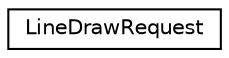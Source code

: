 digraph "Graphical Class Hierarchy"
{
 // LATEX_PDF_SIZE
  edge [fontname="Helvetica",fontsize="10",labelfontname="Helvetica",labelfontsize="10"];
  node [fontname="Helvetica",fontsize="10",shape=record];
  rankdir="LR";
  Node0 [label="LineDrawRequest",height=0.2,width=0.4,color="black", fillcolor="white", style="filled",URL="$structLineDrawRequest.html",tooltip=" "];
}
